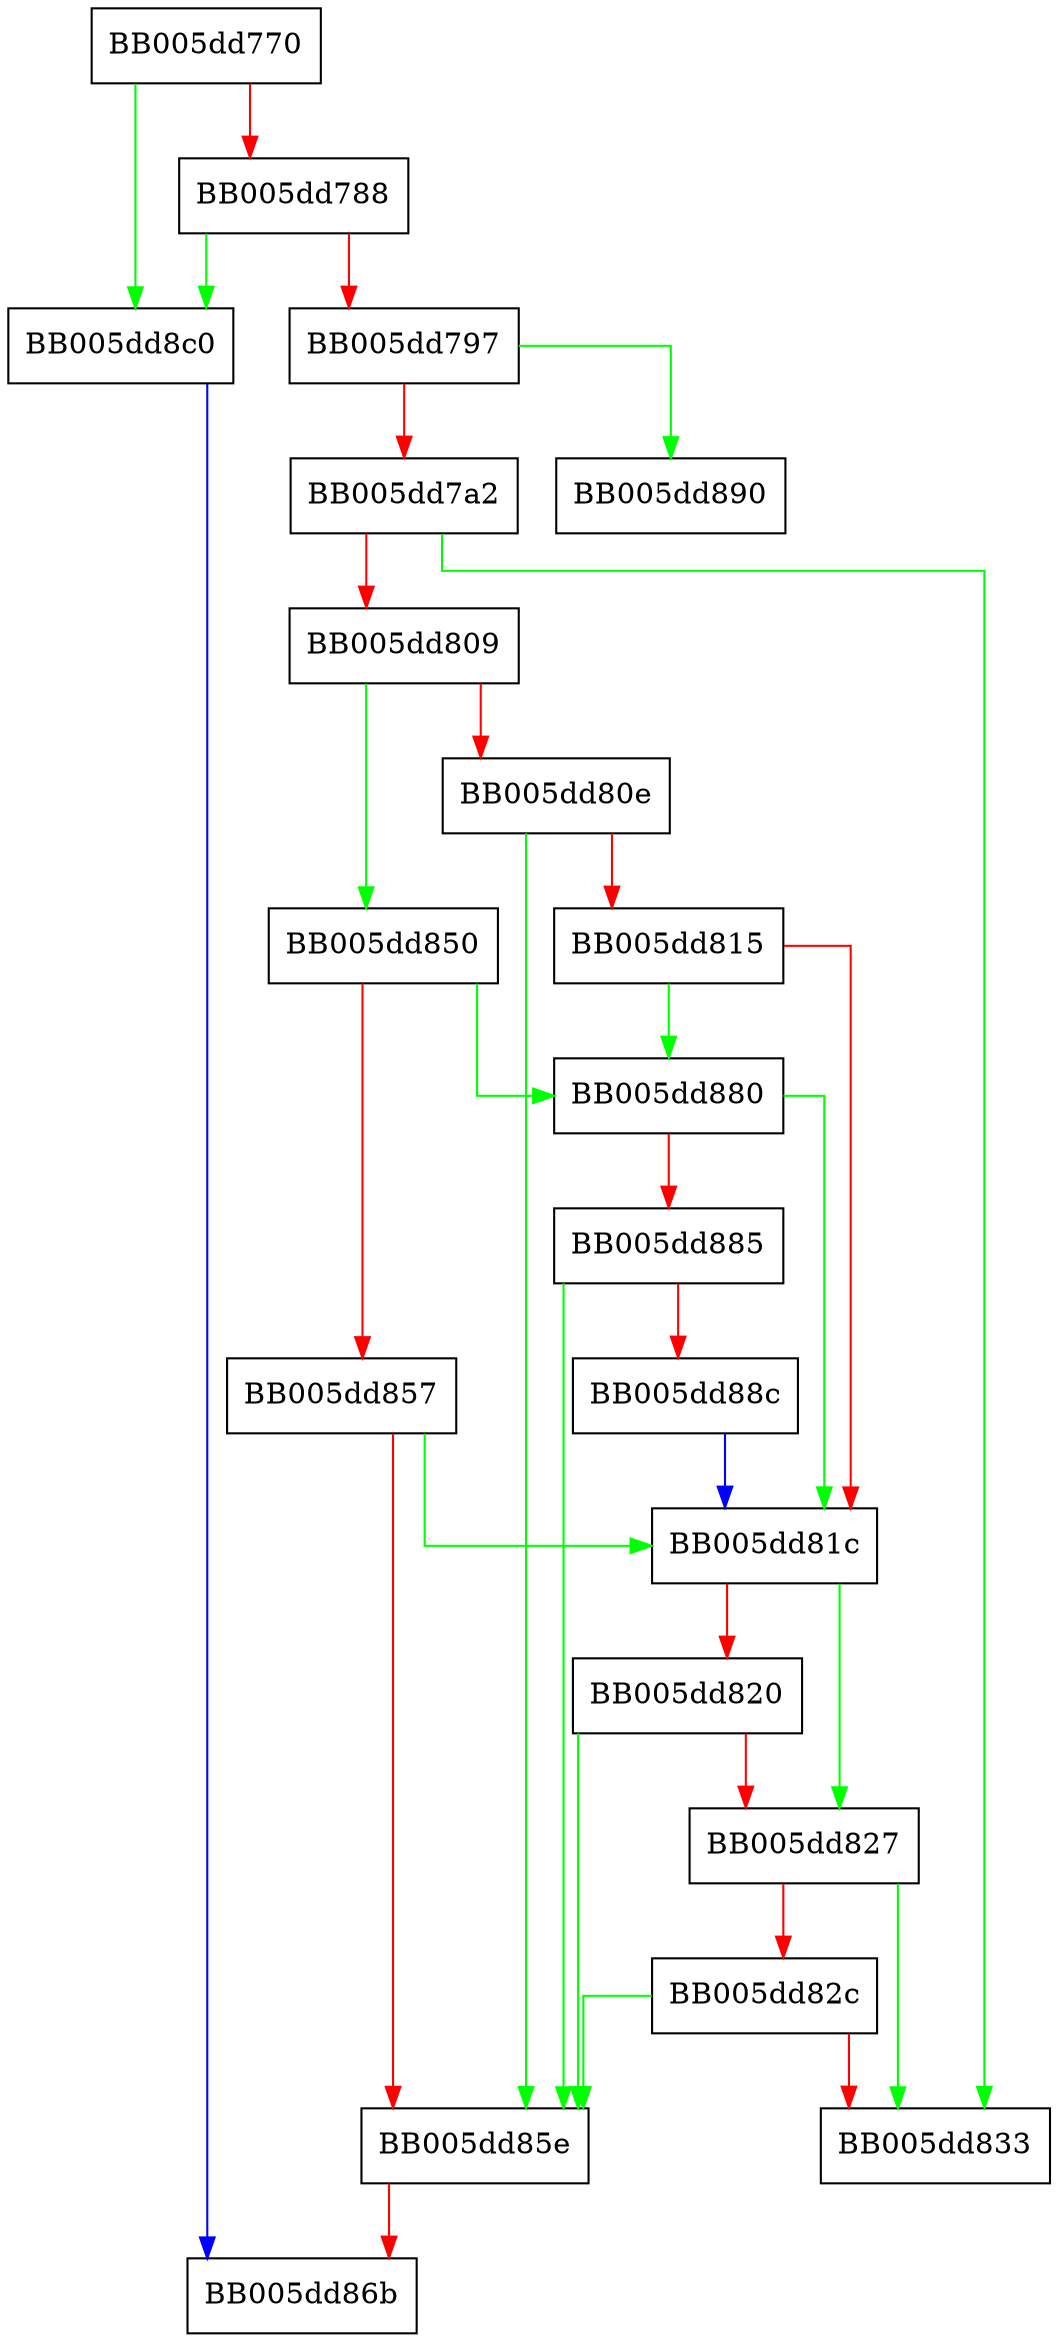 digraph EVP_PKEY_CTX_set_scrypt_p {
  node [shape="box"];
  graph [splines=ortho];
  BB005dd770 -> BB005dd8c0 [color="green"];
  BB005dd770 -> BB005dd788 [color="red"];
  BB005dd788 -> BB005dd8c0 [color="green"];
  BB005dd788 -> BB005dd797 [color="red"];
  BB005dd797 -> BB005dd890 [color="green"];
  BB005dd797 -> BB005dd7a2 [color="red"];
  BB005dd7a2 -> BB005dd833 [color="green"];
  BB005dd7a2 -> BB005dd809 [color="red"];
  BB005dd809 -> BB005dd850 [color="green"];
  BB005dd809 -> BB005dd80e [color="red"];
  BB005dd80e -> BB005dd85e [color="green"];
  BB005dd80e -> BB005dd815 [color="red"];
  BB005dd815 -> BB005dd880 [color="green"];
  BB005dd815 -> BB005dd81c [color="red"];
  BB005dd81c -> BB005dd827 [color="green"];
  BB005dd81c -> BB005dd820 [color="red"];
  BB005dd820 -> BB005dd85e [color="green"];
  BB005dd820 -> BB005dd827 [color="red"];
  BB005dd827 -> BB005dd833 [color="green"];
  BB005dd827 -> BB005dd82c [color="red"];
  BB005dd82c -> BB005dd85e [color="green"];
  BB005dd82c -> BB005dd833 [color="red"];
  BB005dd850 -> BB005dd880 [color="green"];
  BB005dd850 -> BB005dd857 [color="red"];
  BB005dd857 -> BB005dd81c [color="green"];
  BB005dd857 -> BB005dd85e [color="red"];
  BB005dd85e -> BB005dd86b [color="red"];
  BB005dd880 -> BB005dd81c [color="green"];
  BB005dd880 -> BB005dd885 [color="red"];
  BB005dd885 -> BB005dd85e [color="green"];
  BB005dd885 -> BB005dd88c [color="red"];
  BB005dd88c -> BB005dd81c [color="blue"];
  BB005dd8c0 -> BB005dd86b [color="blue"];
}